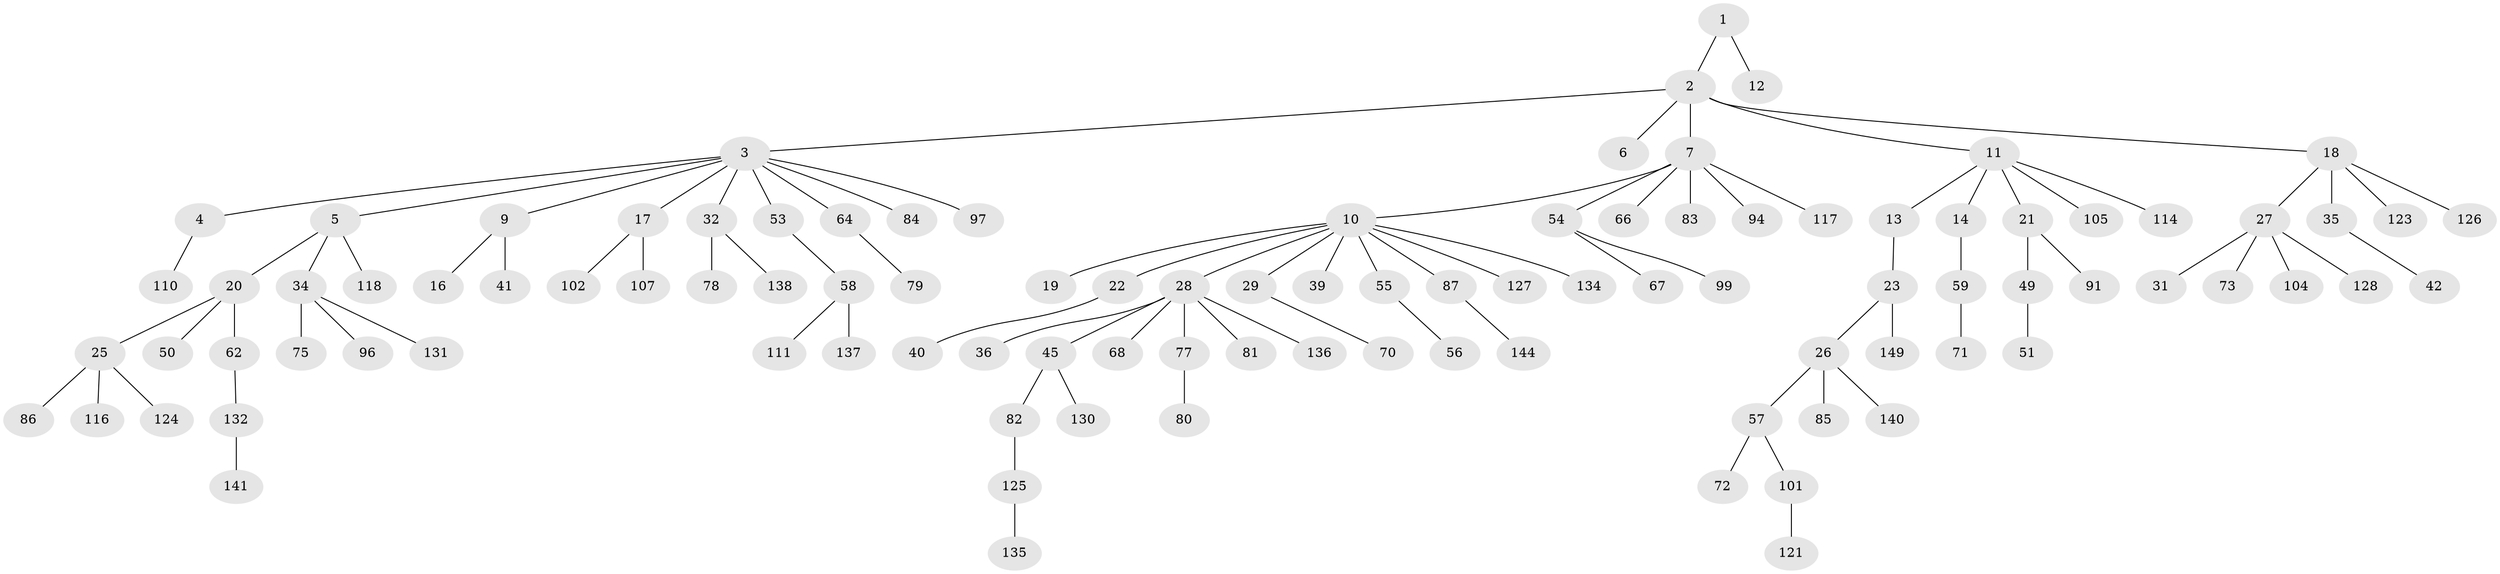 // Generated by graph-tools (version 1.1) at 2025/24/03/03/25 07:24:05]
// undirected, 102 vertices, 101 edges
graph export_dot {
graph [start="1"]
  node [color=gray90,style=filled];
  1;
  2 [super="+8"];
  3 [super="+38"];
  4 [super="+65"];
  5 [super="+60"];
  6 [super="+95"];
  7 [super="+145"];
  9 [super="+47"];
  10 [super="+15"];
  11 [super="+46"];
  12;
  13 [super="+98"];
  14 [super="+33"];
  16;
  17 [super="+48"];
  18 [super="+113"];
  19;
  20 [super="+24"];
  21 [super="+37"];
  22;
  23 [super="+43"];
  25 [super="+76"];
  26 [super="+44"];
  27 [super="+69"];
  28 [super="+30"];
  29;
  31 [super="+63"];
  32 [super="+74"];
  34 [super="+90"];
  35 [super="+52"];
  36;
  39 [super="+93"];
  40;
  41;
  42 [super="+146"];
  45 [super="+109"];
  49 [super="+61"];
  50;
  51;
  53;
  54 [super="+115"];
  55;
  56 [super="+92"];
  57 [super="+100"];
  58 [super="+122"];
  59 [super="+103"];
  62 [super="+119"];
  64 [super="+88"];
  66;
  67;
  68;
  70;
  71;
  72 [super="+142"];
  73 [super="+139"];
  75 [super="+148"];
  77;
  78 [super="+133"];
  79 [super="+89"];
  80;
  81;
  82;
  83;
  84;
  85;
  86;
  87 [super="+106"];
  91;
  94 [super="+108"];
  96;
  97;
  99;
  101 [super="+120"];
  102;
  104 [super="+129"];
  105;
  107 [super="+112"];
  110;
  111;
  114;
  116;
  117;
  118;
  121;
  123;
  124;
  125;
  126;
  127;
  128 [super="+143"];
  130;
  131;
  132;
  134;
  135;
  136;
  137;
  138;
  140;
  141 [super="+147"];
  144;
  149;
  1 -- 2;
  1 -- 12;
  2 -- 3;
  2 -- 6;
  2 -- 7;
  2 -- 18;
  2 -- 11;
  3 -- 4;
  3 -- 5;
  3 -- 9;
  3 -- 17;
  3 -- 32;
  3 -- 64;
  3 -- 97;
  3 -- 84;
  3 -- 53;
  4 -- 110;
  5 -- 20;
  5 -- 34;
  5 -- 118;
  7 -- 10;
  7 -- 54;
  7 -- 66;
  7 -- 83;
  7 -- 94;
  7 -- 117;
  9 -- 16;
  9 -- 41;
  10 -- 19;
  10 -- 22;
  10 -- 87;
  10 -- 127;
  10 -- 134;
  10 -- 39;
  10 -- 55;
  10 -- 28;
  10 -- 29;
  11 -- 13;
  11 -- 14;
  11 -- 21;
  11 -- 105;
  11 -- 114;
  13 -- 23;
  14 -- 59;
  17 -- 107;
  17 -- 102;
  18 -- 27;
  18 -- 35;
  18 -- 126;
  18 -- 123;
  20 -- 25;
  20 -- 62;
  20 -- 50;
  21 -- 49;
  21 -- 91;
  22 -- 40;
  23 -- 26;
  23 -- 149;
  25 -- 86;
  25 -- 116;
  25 -- 124;
  26 -- 57;
  26 -- 140;
  26 -- 85;
  27 -- 31;
  27 -- 73;
  27 -- 128;
  27 -- 104;
  28 -- 68;
  28 -- 81;
  28 -- 45;
  28 -- 36;
  28 -- 136;
  28 -- 77;
  29 -- 70;
  32 -- 138;
  32 -- 78;
  34 -- 75;
  34 -- 96;
  34 -- 131;
  35 -- 42;
  45 -- 82;
  45 -- 130;
  49 -- 51;
  53 -- 58;
  54 -- 67;
  54 -- 99;
  55 -- 56;
  57 -- 72;
  57 -- 101;
  58 -- 111;
  58 -- 137;
  59 -- 71;
  62 -- 132;
  64 -- 79;
  77 -- 80;
  82 -- 125;
  87 -- 144;
  101 -- 121;
  125 -- 135;
  132 -- 141;
}
